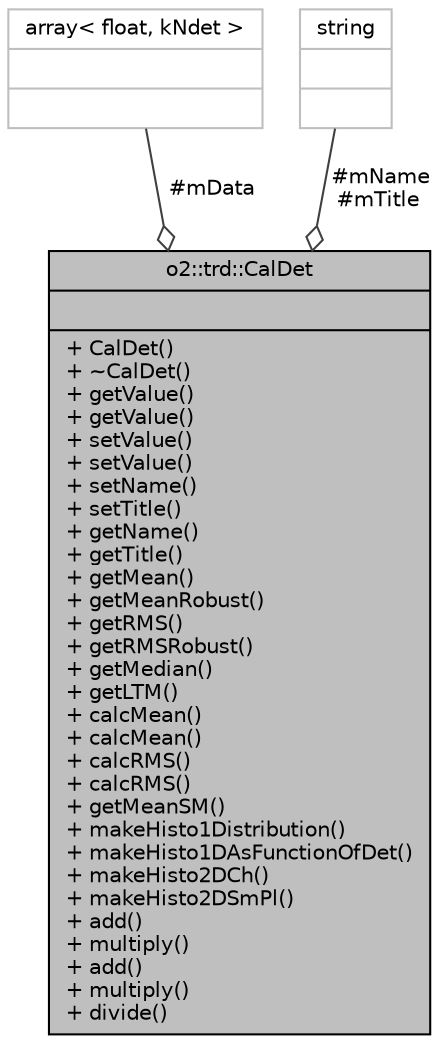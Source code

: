 digraph "o2::trd::CalDet"
{
 // INTERACTIVE_SVG=YES
  bgcolor="transparent";
  edge [fontname="Helvetica",fontsize="10",labelfontname="Helvetica",labelfontsize="10"];
  node [fontname="Helvetica",fontsize="10",shape=record];
  Node1 [label="{o2::trd::CalDet\n||+ CalDet()\l+ ~CalDet()\l+ getValue()\l+ getValue()\l+ setValue()\l+ setValue()\l+ setName()\l+ setTitle()\l+ getName()\l+ getTitle()\l+ getMean()\l+ getMeanRobust()\l+ getRMS()\l+ getRMSRobust()\l+ getMedian()\l+ getLTM()\l+ calcMean()\l+ calcMean()\l+ calcRMS()\l+ calcRMS()\l+ getMeanSM()\l+ makeHisto1Distribution()\l+ makeHisto1DAsFunctionOfDet()\l+ makeHisto2DCh()\l+ makeHisto2DSmPl()\l+ add()\l+ multiply()\l+ add()\l+ multiply()\l+ divide()\l}",height=0.2,width=0.4,color="black", fillcolor="grey75", style="filled", fontcolor="black"];
  Node2 -> Node1 [color="grey25",fontsize="10",style="solid",label=" #mData" ,arrowhead="odiamond",fontname="Helvetica"];
  Node2 [label="{array\< float, kNdet \>\n||}",height=0.2,width=0.4,color="grey75"];
  Node3 -> Node1 [color="grey25",fontsize="10",style="solid",label=" #mName\n#mTitle" ,arrowhead="odiamond",fontname="Helvetica"];
  Node3 [label="{string\n||}",height=0.2,width=0.4,color="grey75"];
}

